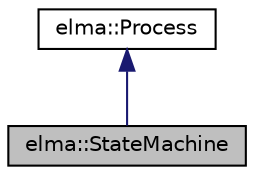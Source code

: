 digraph "elma::StateMachine"
{
  edge [fontname="Helvetica",fontsize="10",labelfontname="Helvetica",labelfontsize="10"];
  node [fontname="Helvetica",fontsize="10",shape=record];
  Node2 [label="elma::StateMachine",height=0.2,width=0.4,color="black", fillcolor="grey75", style="filled", fontcolor="black"];
  Node3 -> Node2 [dir="back",color="midnightblue",fontsize="10",style="solid",fontname="Helvetica"];
  Node3 [label="elma::Process",height=0.2,width=0.4,color="black", fillcolor="white", style="filled",URL="$classelma_1_1Process.html",tooltip="An abstract base class for processes. "];
}
